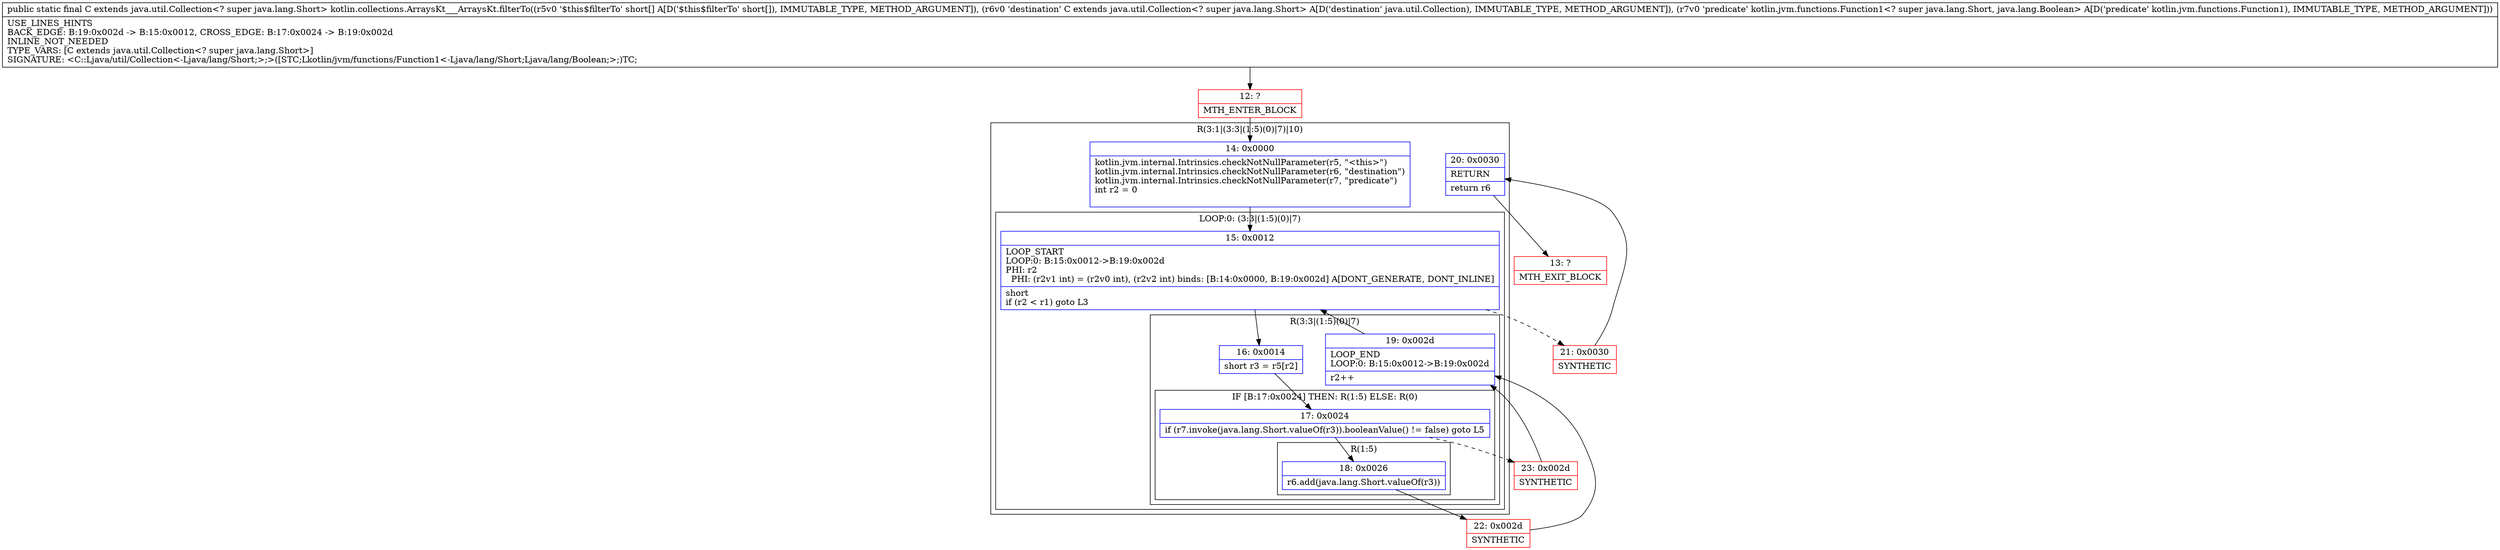 digraph "CFG forkotlin.collections.ArraysKt___ArraysKt.filterTo([SLjava\/util\/Collection;Lkotlin\/jvm\/functions\/Function1;)Ljava\/util\/Collection;" {
subgraph cluster_Region_1982633441 {
label = "R(3:1|(3:3|(1:5)(0)|7)|10)";
node [shape=record,color=blue];
Node_14 [shape=record,label="{14\:\ 0x0000|kotlin.jvm.internal.Intrinsics.checkNotNullParameter(r5, \"\<this\>\")\lkotlin.jvm.internal.Intrinsics.checkNotNullParameter(r6, \"destination\")\lkotlin.jvm.internal.Intrinsics.checkNotNullParameter(r7, \"predicate\")\lint r2 = 0\l\l}"];
subgraph cluster_LoopRegion_380373505 {
label = "LOOP:0: (3:3|(1:5)(0)|7)";
node [shape=record,color=blue];
Node_15 [shape=record,label="{15\:\ 0x0012|LOOP_START\lLOOP:0: B:15:0x0012\-\>B:19:0x002d\lPHI: r2 \l  PHI: (r2v1 int) = (r2v0 int), (r2v2 int) binds: [B:14:0x0000, B:19:0x002d] A[DONT_GENERATE, DONT_INLINE]\l|short \lif (r2 \< r1) goto L3\l}"];
subgraph cluster_Region_1540944041 {
label = "R(3:3|(1:5)(0)|7)";
node [shape=record,color=blue];
Node_16 [shape=record,label="{16\:\ 0x0014|short r3 = r5[r2]\l}"];
subgraph cluster_IfRegion_901571598 {
label = "IF [B:17:0x0024] THEN: R(1:5) ELSE: R(0)";
node [shape=record,color=blue];
Node_17 [shape=record,label="{17\:\ 0x0024|if (r7.invoke(java.lang.Short.valueOf(r3)).booleanValue() != false) goto L5\l}"];
subgraph cluster_Region_1590053009 {
label = "R(1:5)";
node [shape=record,color=blue];
Node_18 [shape=record,label="{18\:\ 0x0026|r6.add(java.lang.Short.valueOf(r3))\l}"];
}
subgraph cluster_Region_437629755 {
label = "R(0)";
node [shape=record,color=blue];
}
}
Node_19 [shape=record,label="{19\:\ 0x002d|LOOP_END\lLOOP:0: B:15:0x0012\-\>B:19:0x002d\l|r2++\l}"];
}
}
Node_20 [shape=record,label="{20\:\ 0x0030|RETURN\l|return r6\l}"];
}
Node_12 [shape=record,color=red,label="{12\:\ ?|MTH_ENTER_BLOCK\l}"];
Node_22 [shape=record,color=red,label="{22\:\ 0x002d|SYNTHETIC\l}"];
Node_23 [shape=record,color=red,label="{23\:\ 0x002d|SYNTHETIC\l}"];
Node_21 [shape=record,color=red,label="{21\:\ 0x0030|SYNTHETIC\l}"];
Node_13 [shape=record,color=red,label="{13\:\ ?|MTH_EXIT_BLOCK\l}"];
MethodNode[shape=record,label="{public static final C extends java.util.Collection\<? super java.lang.Short\> kotlin.collections.ArraysKt___ArraysKt.filterTo((r5v0 '$this$filterTo' short[] A[D('$this$filterTo' short[]), IMMUTABLE_TYPE, METHOD_ARGUMENT]), (r6v0 'destination' C extends java.util.Collection\<? super java.lang.Short\> A[D('destination' java.util.Collection), IMMUTABLE_TYPE, METHOD_ARGUMENT]), (r7v0 'predicate' kotlin.jvm.functions.Function1\<? super java.lang.Short, java.lang.Boolean\> A[D('predicate' kotlin.jvm.functions.Function1), IMMUTABLE_TYPE, METHOD_ARGUMENT]))  | USE_LINES_HINTS\lBACK_EDGE: B:19:0x002d \-\> B:15:0x0012, CROSS_EDGE: B:17:0x0024 \-\> B:19:0x002d\lINLINE_NOT_NEEDED\lTYPE_VARS: [C extends java.util.Collection\<? super java.lang.Short\>]\lSIGNATURE: \<C::Ljava\/util\/Collection\<\-Ljava\/lang\/Short;\>;\>([STC;Lkotlin\/jvm\/functions\/Function1\<\-Ljava\/lang\/Short;Ljava\/lang\/Boolean;\>;)TC;\l}"];
MethodNode -> Node_12;Node_14 -> Node_15;
Node_15 -> Node_16;
Node_15 -> Node_21[style=dashed];
Node_16 -> Node_17;
Node_17 -> Node_18;
Node_17 -> Node_23[style=dashed];
Node_18 -> Node_22;
Node_19 -> Node_15;
Node_20 -> Node_13;
Node_12 -> Node_14;
Node_22 -> Node_19;
Node_23 -> Node_19;
Node_21 -> Node_20;
}


